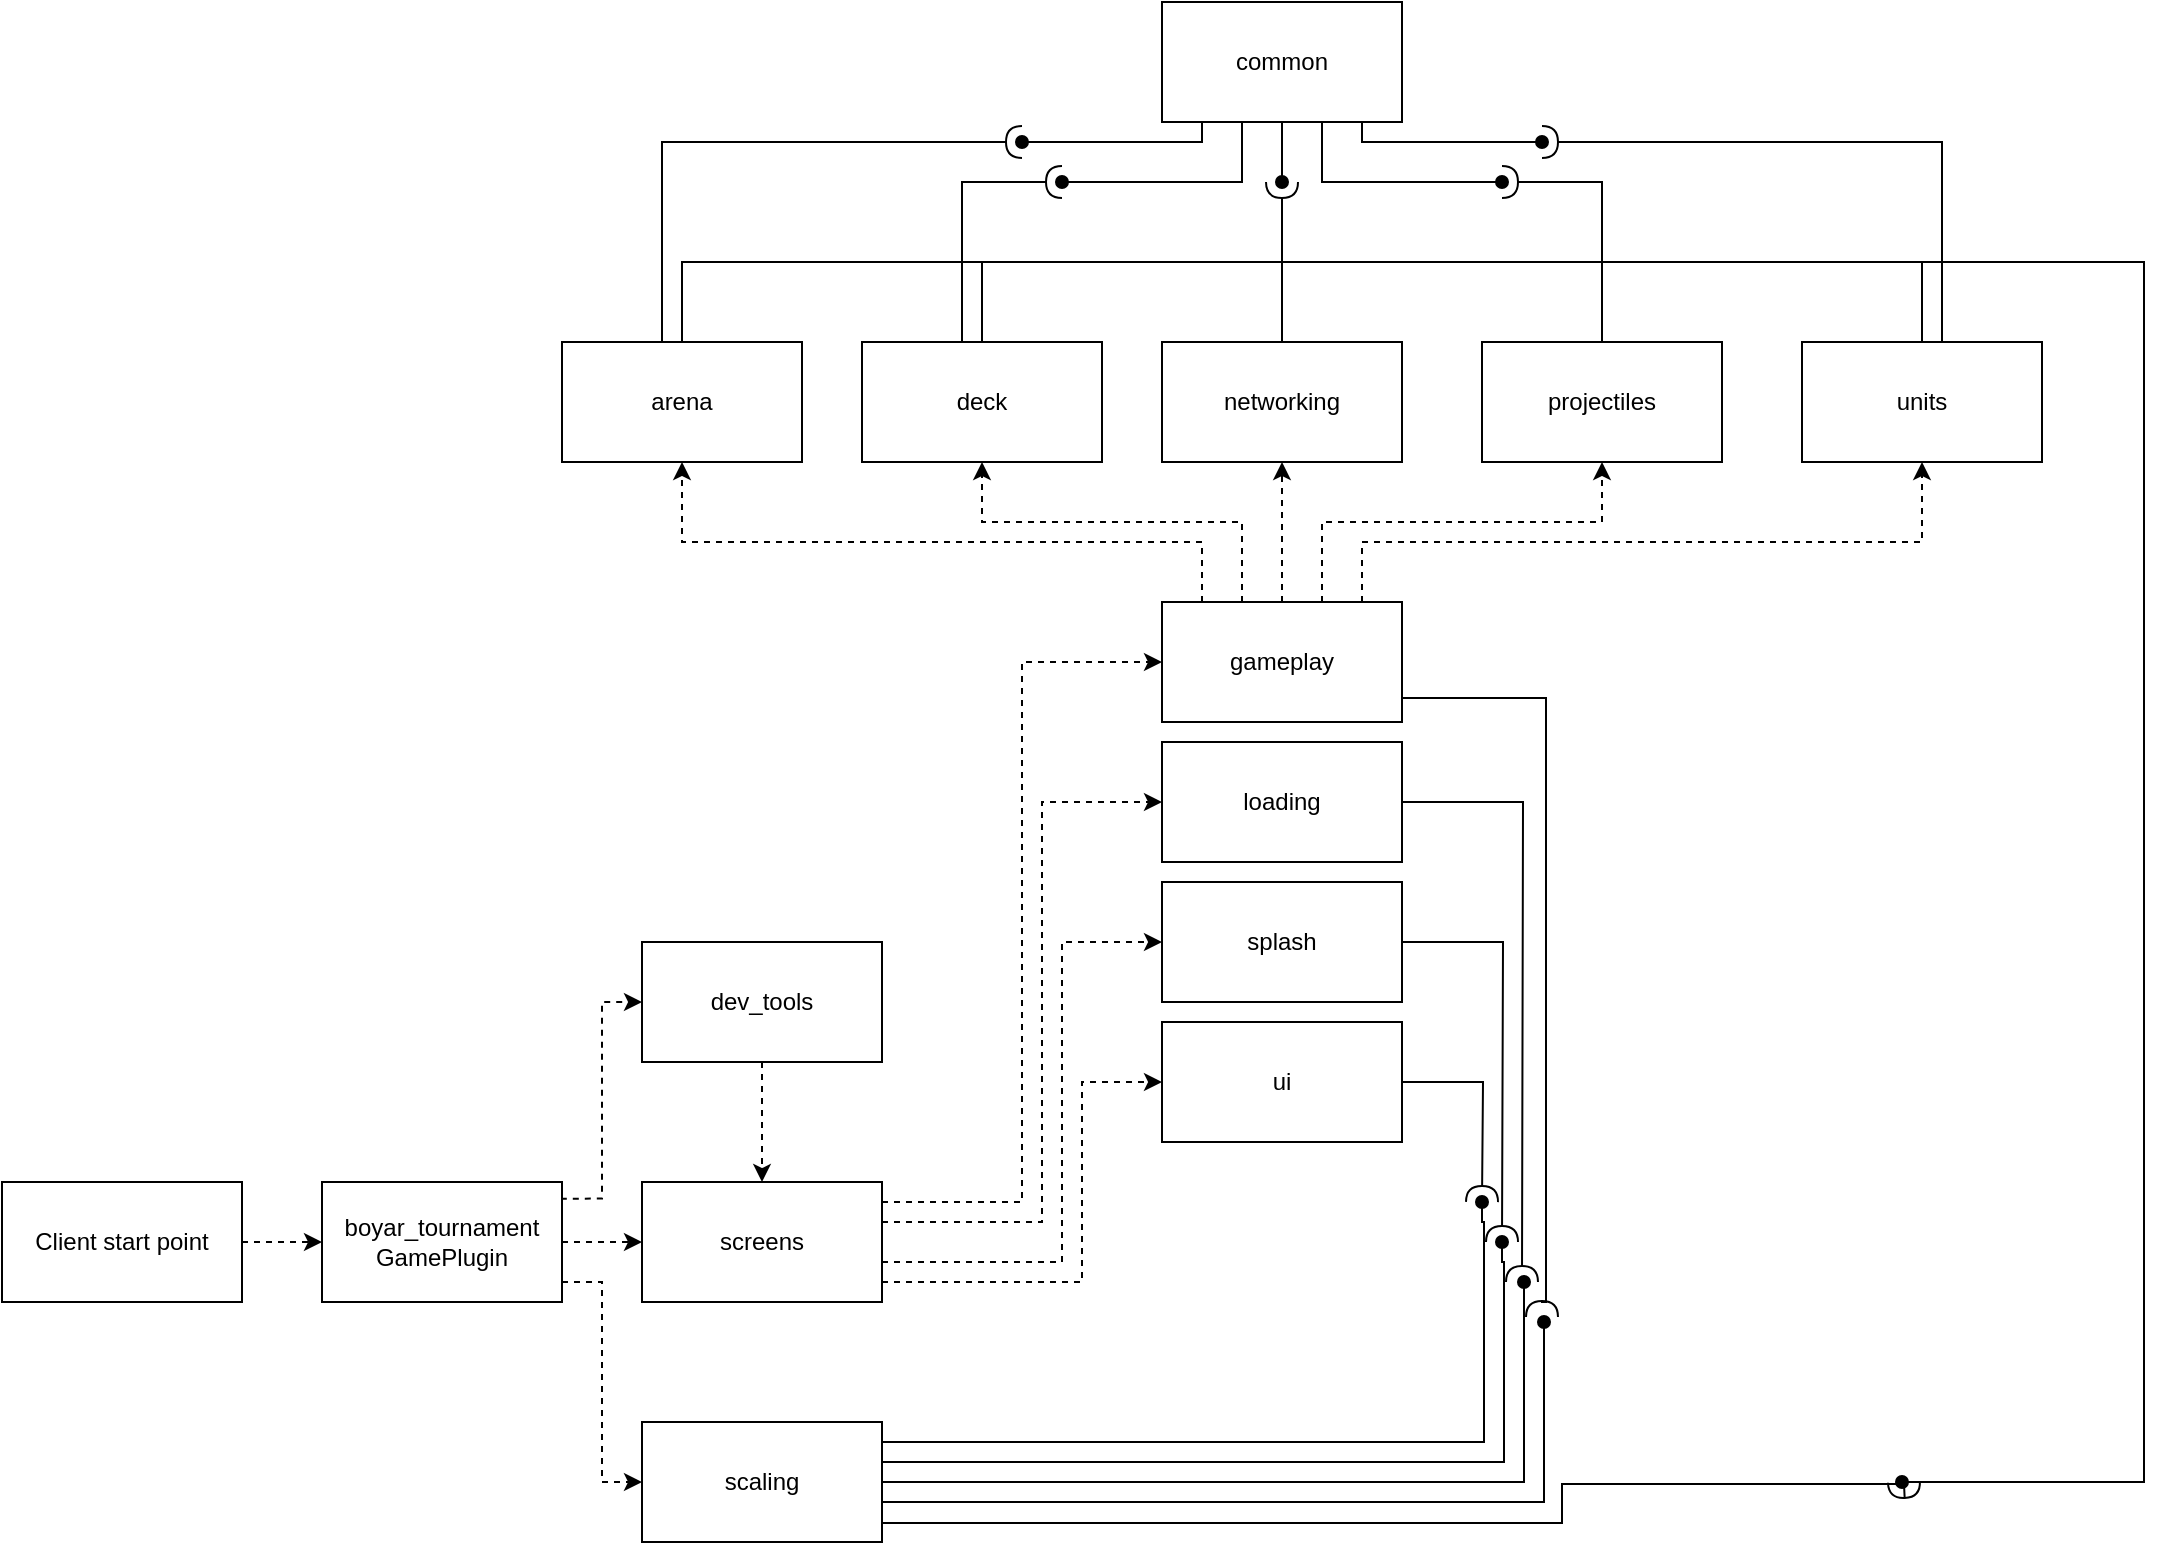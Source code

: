 <mxfile version="27.0.9">
  <diagram id="R2lEEEUBdFMjLlhIrx00" name="Page-1">
    <mxGraphModel dx="1557" dy="2120" grid="1" gridSize="10" guides="1" tooltips="1" connect="1" arrows="1" fold="1" page="1" pageScale="1" pageWidth="850" pageHeight="1100" math="0" shadow="0" extFonts="Permanent Marker^https://fonts.googleapis.com/css?family=Permanent+Marker">
      <root>
        <mxCell id="0" />
        <mxCell id="1" parent="0" />
        <mxCell id="AmNKrGTPd7dbBHEud9iP-1" style="edgeStyle=orthogonalEdgeStyle;rounded=0;orthogonalLoop=1;jettySize=auto;html=1;entryX=0;entryY=0.5;entryDx=0;entryDy=0;dashed=1;" edge="1" parent="1" source="pdQllcH1rhApNb9z0_T0-1" target="pdQllcH1rhApNb9z0_T0-2">
          <mxGeometry relative="1" as="geometry" />
        </mxCell>
        <mxCell id="pdQllcH1rhApNb9z0_T0-1" value="Client start point" style="rounded=0;whiteSpace=wrap;html=1;" parent="1" vertex="1">
          <mxGeometry x="30" y="130" width="120" height="60" as="geometry" />
        </mxCell>
        <mxCell id="AmNKrGTPd7dbBHEud9iP-14" style="edgeStyle=orthogonalEdgeStyle;rounded=0;orthogonalLoop=1;jettySize=auto;html=1;entryX=0;entryY=0.5;entryDx=0;entryDy=0;dashed=1;exitX=1;exitY=0.5;exitDx=0;exitDy=0;" edge="1" parent="1" source="pdQllcH1rhApNb9z0_T0-2" target="AmNKrGTPd7dbBHEud9iP-12">
          <mxGeometry relative="1" as="geometry">
            <Array as="points">
              <mxPoint x="340" y="160" />
              <mxPoint x="340" y="160" />
            </Array>
          </mxGeometry>
        </mxCell>
        <mxCell id="AmNKrGTPd7dbBHEud9iP-15" style="edgeStyle=orthogonalEdgeStyle;rounded=0;orthogonalLoop=1;jettySize=auto;html=1;dashed=1;entryX=0;entryY=0.5;entryDx=0;entryDy=0;" edge="1" parent="1" source="pdQllcH1rhApNb9z0_T0-2" target="AmNKrGTPd7dbBHEud9iP-5">
          <mxGeometry relative="1" as="geometry">
            <Array as="points">
              <mxPoint x="330" y="180" />
              <mxPoint x="330" y="280" />
            </Array>
          </mxGeometry>
        </mxCell>
        <mxCell id="AmNKrGTPd7dbBHEud9iP-17" style="edgeStyle=orthogonalEdgeStyle;rounded=0;orthogonalLoop=1;jettySize=auto;html=1;entryX=0;entryY=0.5;entryDx=0;entryDy=0;dashed=1;exitX=0.995;exitY=0.139;exitDx=0;exitDy=0;exitPerimeter=0;" edge="1" parent="1" source="pdQllcH1rhApNb9z0_T0-2" target="AmNKrGTPd7dbBHEud9iP-16">
          <mxGeometry relative="1" as="geometry" />
        </mxCell>
        <mxCell id="pdQllcH1rhApNb9z0_T0-2" value="&lt;div&gt;boyar_tournament&lt;/div&gt;GamePlugin" style="rounded=0;whiteSpace=wrap;html=1;" parent="1" vertex="1">
          <mxGeometry x="190" y="130" width="120" height="60" as="geometry" />
        </mxCell>
        <mxCell id="AmNKrGTPd7dbBHEud9iP-25" style="edgeStyle=orthogonalEdgeStyle;rounded=0;orthogonalLoop=1;jettySize=auto;html=1;endArrow=halfCircle;endFill=0;exitX=1;exitY=0.5;exitDx=0;exitDy=0;" edge="1" parent="1" source="AmNKrGTPd7dbBHEud9iP-3">
          <mxGeometry relative="1" as="geometry">
            <mxPoint x="780" y="160" as="targetPoint" />
            <mxPoint x="740" as="sourcePoint" />
          </mxGeometry>
        </mxCell>
        <mxCell id="AmNKrGTPd7dbBHEud9iP-31" style="edgeStyle=orthogonalEdgeStyle;rounded=0;orthogonalLoop=1;jettySize=auto;html=1;entryX=0.5;entryY=1;entryDx=0;entryDy=0;dashed=1;" edge="1" parent="1" source="pdQllcH1rhApNb9z0_T0-3" target="AmNKrGTPd7dbBHEud9iP-6">
          <mxGeometry relative="1" as="geometry">
            <Array as="points">
              <mxPoint x="630" y="-190" />
              <mxPoint x="370" y="-190" />
            </Array>
          </mxGeometry>
        </mxCell>
        <mxCell id="AmNKrGTPd7dbBHEud9iP-32" style="edgeStyle=orthogonalEdgeStyle;rounded=0;orthogonalLoop=1;jettySize=auto;html=1;entryX=0.5;entryY=1;entryDx=0;entryDy=0;dashed=1;" edge="1" parent="1" source="pdQllcH1rhApNb9z0_T0-3" target="AmNKrGTPd7dbBHEud9iP-7">
          <mxGeometry relative="1" as="geometry">
            <Array as="points">
              <mxPoint x="650" y="-200" />
              <mxPoint x="520" y="-200" />
            </Array>
          </mxGeometry>
        </mxCell>
        <mxCell id="AmNKrGTPd7dbBHEud9iP-33" style="edgeStyle=orthogonalEdgeStyle;rounded=0;orthogonalLoop=1;jettySize=auto;html=1;entryX=0.5;entryY=1;entryDx=0;entryDy=0;dashed=1;" edge="1" parent="1" source="pdQllcH1rhApNb9z0_T0-3" target="AmNKrGTPd7dbBHEud9iP-8">
          <mxGeometry relative="1" as="geometry" />
        </mxCell>
        <mxCell id="AmNKrGTPd7dbBHEud9iP-34" style="edgeStyle=orthogonalEdgeStyle;rounded=0;orthogonalLoop=1;jettySize=auto;html=1;entryX=0.5;entryY=1;entryDx=0;entryDy=0;dashed=1;" edge="1" parent="1" source="pdQllcH1rhApNb9z0_T0-3" target="AmNKrGTPd7dbBHEud9iP-9">
          <mxGeometry relative="1" as="geometry">
            <Array as="points">
              <mxPoint x="690" y="-200" />
              <mxPoint x="830" y="-200" />
            </Array>
          </mxGeometry>
        </mxCell>
        <mxCell id="AmNKrGTPd7dbBHEud9iP-35" style="edgeStyle=orthogonalEdgeStyle;rounded=0;orthogonalLoop=1;jettySize=auto;html=1;entryX=0.5;entryY=1;entryDx=0;entryDy=0;dashed=1;" edge="1" parent="1" source="pdQllcH1rhApNb9z0_T0-3" target="AmNKrGTPd7dbBHEud9iP-10">
          <mxGeometry relative="1" as="geometry">
            <Array as="points">
              <mxPoint x="710" y="-190" />
              <mxPoint x="990" y="-190" />
            </Array>
          </mxGeometry>
        </mxCell>
        <mxCell id="pdQllcH1rhApNb9z0_T0-3" value="gameplay" style="rounded=0;whiteSpace=wrap;html=1;" parent="1" vertex="1">
          <mxGeometry x="610" y="-160" width="120" height="60" as="geometry" />
        </mxCell>
        <mxCell id="AmNKrGTPd7dbBHEud9iP-24" style="edgeStyle=orthogonalEdgeStyle;rounded=0;orthogonalLoop=1;jettySize=auto;html=1;endArrow=halfCircle;endFill=0;" edge="1" parent="1" source="AmNKrGTPd7dbBHEud9iP-2">
          <mxGeometry relative="1" as="geometry">
            <mxPoint x="790" y="180" as="targetPoint" />
          </mxGeometry>
        </mxCell>
        <mxCell id="AmNKrGTPd7dbBHEud9iP-2" value="loading" style="rounded=0;whiteSpace=wrap;html=1;" vertex="1" parent="1">
          <mxGeometry x="610" y="-90" width="120" height="60" as="geometry" />
        </mxCell>
        <mxCell id="AmNKrGTPd7dbBHEud9iP-23" style="edgeStyle=orthogonalEdgeStyle;rounded=0;orthogonalLoop=1;jettySize=auto;html=1;endArrow=halfCircle;endFill=0;exitX=1;exitY=0.75;exitDx=0;exitDy=0;" edge="1" parent="1">
          <mxGeometry relative="1" as="geometry">
            <mxPoint x="800" y="197.5" as="targetPoint" />
            <mxPoint x="730" y="-117.5" as="sourcePoint" />
            <Array as="points">
              <mxPoint x="730" y="-112" />
              <mxPoint x="802" y="-112" />
              <mxPoint x="802" y="190" />
              <mxPoint x="800" y="190" />
            </Array>
          </mxGeometry>
        </mxCell>
        <mxCell id="AmNKrGTPd7dbBHEud9iP-3" value="splash" style="rounded=0;whiteSpace=wrap;html=1;" vertex="1" parent="1">
          <mxGeometry x="610" y="-20" width="120" height="60" as="geometry" />
        </mxCell>
        <mxCell id="AmNKrGTPd7dbBHEud9iP-26" style="edgeStyle=orthogonalEdgeStyle;rounded=0;orthogonalLoop=1;jettySize=auto;html=1;endArrow=halfCircle;endFill=0;" edge="1" parent="1" source="AmNKrGTPd7dbBHEud9iP-4">
          <mxGeometry relative="1" as="geometry">
            <mxPoint x="770" y="140" as="targetPoint" />
          </mxGeometry>
        </mxCell>
        <mxCell id="AmNKrGTPd7dbBHEud9iP-4" value="ui" style="rounded=0;whiteSpace=wrap;html=1;" vertex="1" parent="1">
          <mxGeometry x="610" y="50" width="120" height="60" as="geometry" />
        </mxCell>
        <mxCell id="AmNKrGTPd7dbBHEud9iP-27" style="edgeStyle=orthogonalEdgeStyle;rounded=0;orthogonalLoop=1;jettySize=auto;html=1;exitX=1;exitY=0.75;exitDx=0;exitDy=0;endArrow=oval;endFill=1;" edge="1" parent="1" source="AmNKrGTPd7dbBHEud9iP-5">
          <mxGeometry relative="1" as="geometry">
            <mxPoint x="801" y="200" as="targetPoint" />
            <Array as="points">
              <mxPoint x="470" y="290" />
              <mxPoint x="801" y="290" />
            </Array>
          </mxGeometry>
        </mxCell>
        <mxCell id="AmNKrGTPd7dbBHEud9iP-28" style="edgeStyle=orthogonalEdgeStyle;rounded=0;orthogonalLoop=1;jettySize=auto;html=1;endArrow=oval;endFill=1;" edge="1" parent="1" source="AmNKrGTPd7dbBHEud9iP-5">
          <mxGeometry relative="1" as="geometry">
            <mxPoint x="791" y="180" as="targetPoint" />
            <Array as="points">
              <mxPoint x="791" y="280" />
            </Array>
          </mxGeometry>
        </mxCell>
        <mxCell id="AmNKrGTPd7dbBHEud9iP-29" style="edgeStyle=orthogonalEdgeStyle;rounded=0;orthogonalLoop=1;jettySize=auto;html=1;endArrow=oval;endFill=1;" edge="1" parent="1" source="AmNKrGTPd7dbBHEud9iP-5">
          <mxGeometry relative="1" as="geometry">
            <mxPoint x="780" y="160" as="targetPoint" />
            <Array as="points">
              <mxPoint x="781" y="270" />
              <mxPoint x="781" y="170" />
              <mxPoint x="780" y="170" />
            </Array>
          </mxGeometry>
        </mxCell>
        <mxCell id="AmNKrGTPd7dbBHEud9iP-30" style="edgeStyle=orthogonalEdgeStyle;rounded=0;orthogonalLoop=1;jettySize=auto;html=1;endArrow=oval;endFill=1;" edge="1" parent="1" source="AmNKrGTPd7dbBHEud9iP-5">
          <mxGeometry relative="1" as="geometry">
            <mxPoint x="770" y="140" as="targetPoint" />
            <Array as="points">
              <mxPoint x="771" y="260" />
              <mxPoint x="771" y="150" />
              <mxPoint x="770" y="150" />
            </Array>
          </mxGeometry>
        </mxCell>
        <mxCell id="AmNKrGTPd7dbBHEud9iP-45" style="edgeStyle=orthogonalEdgeStyle;rounded=0;orthogonalLoop=1;jettySize=auto;html=1;exitX=0.985;exitY=0.841;exitDx=0;exitDy=0;exitPerimeter=0;endArrow=halfCircle;endFill=0;" edge="1" parent="1" source="AmNKrGTPd7dbBHEud9iP-5">
          <mxGeometry relative="1" as="geometry">
            <mxPoint x="980.952" y="280" as="targetPoint" />
            <Array as="points">
              <mxPoint x="810" y="301" />
              <mxPoint x="810" y="281" />
              <mxPoint x="981" y="281" />
            </Array>
          </mxGeometry>
        </mxCell>
        <mxCell id="AmNKrGTPd7dbBHEud9iP-5" value="scaling" style="rounded=0;whiteSpace=wrap;html=1;" vertex="1" parent="1">
          <mxGeometry x="350" y="250" width="120" height="60" as="geometry" />
        </mxCell>
        <mxCell id="AmNKrGTPd7dbBHEud9iP-39" style="edgeStyle=orthogonalEdgeStyle;rounded=0;orthogonalLoop=1;jettySize=auto;html=1;endArrow=oval;endFill=1;" edge="1" parent="1" source="AmNKrGTPd7dbBHEud9iP-6">
          <mxGeometry relative="1" as="geometry">
            <mxPoint x="980" y="280" as="targetPoint" />
            <Array as="points">
              <mxPoint x="370" y="-330" />
              <mxPoint x="1101" y="-330" />
              <mxPoint x="1101" y="280" />
            </Array>
          </mxGeometry>
        </mxCell>
        <mxCell id="AmNKrGTPd7dbBHEud9iP-48" style="edgeStyle=orthogonalEdgeStyle;rounded=0;orthogonalLoop=1;jettySize=auto;html=1;endArrow=halfCircle;endFill=0;" edge="1" parent="1" source="AmNKrGTPd7dbBHEud9iP-6">
          <mxGeometry relative="1" as="geometry">
            <mxPoint x="540" y="-390" as="targetPoint" />
            <Array as="points">
              <mxPoint x="360" y="-390" />
              <mxPoint x="530" y="-390" />
            </Array>
          </mxGeometry>
        </mxCell>
        <mxCell id="AmNKrGTPd7dbBHEud9iP-6" value="arena" style="rounded=0;whiteSpace=wrap;html=1;" vertex="1" parent="1">
          <mxGeometry x="310" y="-290" width="120" height="60" as="geometry" />
        </mxCell>
        <mxCell id="AmNKrGTPd7dbBHEud9iP-40" style="edgeStyle=orthogonalEdgeStyle;rounded=0;orthogonalLoop=1;jettySize=auto;html=1;endArrow=none;startFill=0;" edge="1" parent="1" source="AmNKrGTPd7dbBHEud9iP-7">
          <mxGeometry relative="1" as="geometry">
            <mxPoint x="520" y="-330" as="targetPoint" />
          </mxGeometry>
        </mxCell>
        <mxCell id="AmNKrGTPd7dbBHEud9iP-50" style="edgeStyle=orthogonalEdgeStyle;rounded=0;orthogonalLoop=1;jettySize=auto;html=1;endArrow=halfCircle;endFill=0;" edge="1" parent="1" source="AmNKrGTPd7dbBHEud9iP-7">
          <mxGeometry relative="1" as="geometry">
            <mxPoint x="560" y="-370" as="targetPoint" />
            <Array as="points">
              <mxPoint x="510" y="-370" />
            </Array>
          </mxGeometry>
        </mxCell>
        <mxCell id="AmNKrGTPd7dbBHEud9iP-7" value="deck" style="rounded=0;whiteSpace=wrap;html=1;" vertex="1" parent="1">
          <mxGeometry x="460" y="-290" width="120" height="60" as="geometry" />
        </mxCell>
        <mxCell id="AmNKrGTPd7dbBHEud9iP-41" style="edgeStyle=orthogonalEdgeStyle;rounded=0;orthogonalLoop=1;jettySize=auto;html=1;endArrow=none;startFill=0;" edge="1" parent="1" source="AmNKrGTPd7dbBHEud9iP-8">
          <mxGeometry relative="1" as="geometry">
            <mxPoint x="670" y="-330" as="targetPoint" />
          </mxGeometry>
        </mxCell>
        <mxCell id="AmNKrGTPd7dbBHEud9iP-52" style="edgeStyle=orthogonalEdgeStyle;rounded=0;orthogonalLoop=1;jettySize=auto;html=1;endArrow=halfCircle;endFill=0;" edge="1" parent="1" source="AmNKrGTPd7dbBHEud9iP-8">
          <mxGeometry relative="1" as="geometry">
            <mxPoint x="670" y="-370" as="targetPoint" />
          </mxGeometry>
        </mxCell>
        <mxCell id="AmNKrGTPd7dbBHEud9iP-8" value="networking" style="rounded=0;whiteSpace=wrap;html=1;" vertex="1" parent="1">
          <mxGeometry x="610" y="-290" width="120" height="60" as="geometry" />
        </mxCell>
        <mxCell id="AmNKrGTPd7dbBHEud9iP-42" style="edgeStyle=orthogonalEdgeStyle;rounded=0;orthogonalLoop=1;jettySize=auto;html=1;endArrow=none;startFill=0;" edge="1" parent="1" source="AmNKrGTPd7dbBHEud9iP-9">
          <mxGeometry relative="1" as="geometry">
            <mxPoint x="830" y="-330" as="targetPoint" />
          </mxGeometry>
        </mxCell>
        <mxCell id="AmNKrGTPd7dbBHEud9iP-54" style="edgeStyle=orthogonalEdgeStyle;rounded=0;orthogonalLoop=1;jettySize=auto;html=1;endArrow=halfCircle;endFill=0;" edge="1" parent="1" source="AmNKrGTPd7dbBHEud9iP-9">
          <mxGeometry relative="1" as="geometry">
            <mxPoint x="780" y="-370" as="targetPoint" />
            <Array as="points">
              <mxPoint x="830" y="-370" />
            </Array>
          </mxGeometry>
        </mxCell>
        <mxCell id="AmNKrGTPd7dbBHEud9iP-9" value="projectiles" style="rounded=0;whiteSpace=wrap;html=1;" vertex="1" parent="1">
          <mxGeometry x="770" y="-290" width="120" height="60" as="geometry" />
        </mxCell>
        <mxCell id="AmNKrGTPd7dbBHEud9iP-43" style="edgeStyle=orthogonalEdgeStyle;rounded=0;orthogonalLoop=1;jettySize=auto;html=1;endArrow=none;startFill=0;" edge="1" parent="1" source="AmNKrGTPd7dbBHEud9iP-10">
          <mxGeometry relative="1" as="geometry">
            <mxPoint x="990" y="-330" as="targetPoint" />
          </mxGeometry>
        </mxCell>
        <mxCell id="AmNKrGTPd7dbBHEud9iP-56" style="edgeStyle=orthogonalEdgeStyle;rounded=0;orthogonalLoop=1;jettySize=auto;html=1;endArrow=halfCircle;endFill=0;" edge="1" parent="1" source="AmNKrGTPd7dbBHEud9iP-10">
          <mxGeometry relative="1" as="geometry">
            <mxPoint x="800" y="-390" as="targetPoint" />
            <Array as="points">
              <mxPoint x="1000" y="-390" />
              <mxPoint x="800" y="-390" />
            </Array>
          </mxGeometry>
        </mxCell>
        <mxCell id="AmNKrGTPd7dbBHEud9iP-10" value="units" style="rounded=0;whiteSpace=wrap;html=1;" vertex="1" parent="1">
          <mxGeometry x="930" y="-290" width="120" height="60" as="geometry" />
        </mxCell>
        <mxCell id="AmNKrGTPd7dbBHEud9iP-49" style="edgeStyle=orthogonalEdgeStyle;rounded=0;orthogonalLoop=1;jettySize=auto;html=1;endArrow=oval;endFill=1;" edge="1" parent="1" source="AmNKrGTPd7dbBHEud9iP-11">
          <mxGeometry relative="1" as="geometry">
            <mxPoint x="540" y="-390" as="targetPoint" />
            <Array as="points">
              <mxPoint x="630" y="-390" />
            </Array>
          </mxGeometry>
        </mxCell>
        <mxCell id="AmNKrGTPd7dbBHEud9iP-51" style="edgeStyle=orthogonalEdgeStyle;rounded=0;orthogonalLoop=1;jettySize=auto;html=1;endArrow=oval;endFill=1;" edge="1" parent="1" source="AmNKrGTPd7dbBHEud9iP-11">
          <mxGeometry relative="1" as="geometry">
            <mxPoint x="560" y="-370" as="targetPoint" />
            <Array as="points">
              <mxPoint x="650" y="-370" />
            </Array>
          </mxGeometry>
        </mxCell>
        <mxCell id="AmNKrGTPd7dbBHEud9iP-53" style="edgeStyle=orthogonalEdgeStyle;rounded=0;orthogonalLoop=1;jettySize=auto;html=1;endArrow=oval;endFill=1;" edge="1" parent="1" source="AmNKrGTPd7dbBHEud9iP-11">
          <mxGeometry relative="1" as="geometry">
            <mxPoint x="670" y="-370" as="targetPoint" />
          </mxGeometry>
        </mxCell>
        <mxCell id="AmNKrGTPd7dbBHEud9iP-55" style="edgeStyle=orthogonalEdgeStyle;rounded=0;orthogonalLoop=1;jettySize=auto;html=1;endArrow=oval;endFill=1;" edge="1" parent="1" source="AmNKrGTPd7dbBHEud9iP-11">
          <mxGeometry relative="1" as="geometry">
            <mxPoint x="780" y="-370" as="targetPoint" />
            <Array as="points">
              <mxPoint x="690" y="-370" />
            </Array>
          </mxGeometry>
        </mxCell>
        <mxCell id="AmNKrGTPd7dbBHEud9iP-57" style="edgeStyle=orthogonalEdgeStyle;rounded=0;orthogonalLoop=1;jettySize=auto;html=1;endArrow=oval;endFill=1;" edge="1" parent="1" source="AmNKrGTPd7dbBHEud9iP-11">
          <mxGeometry relative="1" as="geometry">
            <mxPoint x="800" y="-390" as="targetPoint" />
            <Array as="points">
              <mxPoint x="710" y="-390" />
            </Array>
          </mxGeometry>
        </mxCell>
        <mxCell id="AmNKrGTPd7dbBHEud9iP-11" value="common" style="rounded=0;whiteSpace=wrap;html=1;" vertex="1" parent="1">
          <mxGeometry x="610" y="-460" width="120" height="60" as="geometry" />
        </mxCell>
        <mxCell id="AmNKrGTPd7dbBHEud9iP-19" style="edgeStyle=orthogonalEdgeStyle;rounded=0;orthogonalLoop=1;jettySize=auto;html=1;dashed=1;entryX=0;entryY=0.5;entryDx=0;entryDy=0;" edge="1" parent="1" source="AmNKrGTPd7dbBHEud9iP-12" target="pdQllcH1rhApNb9z0_T0-3">
          <mxGeometry relative="1" as="geometry">
            <mxPoint x="600" y="-140" as="targetPoint" />
            <Array as="points">
              <mxPoint x="540" y="140" />
              <mxPoint x="540" y="-130" />
            </Array>
          </mxGeometry>
        </mxCell>
        <mxCell id="AmNKrGTPd7dbBHEud9iP-20" style="edgeStyle=orthogonalEdgeStyle;rounded=0;orthogonalLoop=1;jettySize=auto;html=1;entryX=0;entryY=0.5;entryDx=0;entryDy=0;dashed=1;" edge="1" parent="1" source="AmNKrGTPd7dbBHEud9iP-12" target="AmNKrGTPd7dbBHEud9iP-2">
          <mxGeometry relative="1" as="geometry">
            <Array as="points">
              <mxPoint x="550" y="150" />
              <mxPoint x="550" y="-60" />
            </Array>
          </mxGeometry>
        </mxCell>
        <mxCell id="AmNKrGTPd7dbBHEud9iP-21" style="edgeStyle=orthogonalEdgeStyle;rounded=0;orthogonalLoop=1;jettySize=auto;html=1;dashed=1;entryX=0;entryY=0.5;entryDx=0;entryDy=0;" edge="1" parent="1" source="AmNKrGTPd7dbBHEud9iP-12" target="AmNKrGTPd7dbBHEud9iP-3">
          <mxGeometry relative="1" as="geometry">
            <mxPoint x="600" as="targetPoint" />
            <Array as="points">
              <mxPoint x="560" y="170" />
              <mxPoint x="560" y="10" />
            </Array>
          </mxGeometry>
        </mxCell>
        <mxCell id="AmNKrGTPd7dbBHEud9iP-22" style="edgeStyle=orthogonalEdgeStyle;rounded=0;orthogonalLoop=1;jettySize=auto;html=1;entryX=0;entryY=0.5;entryDx=0;entryDy=0;dashed=1;" edge="1" parent="1" source="AmNKrGTPd7dbBHEud9iP-12" target="AmNKrGTPd7dbBHEud9iP-4">
          <mxGeometry relative="1" as="geometry">
            <Array as="points">
              <mxPoint x="570" y="180" />
              <mxPoint x="570" y="80" />
            </Array>
          </mxGeometry>
        </mxCell>
        <mxCell id="AmNKrGTPd7dbBHEud9iP-12" value="screens" style="rounded=0;whiteSpace=wrap;html=1;" vertex="1" parent="1">
          <mxGeometry x="350" y="130" width="120" height="60" as="geometry" />
        </mxCell>
        <mxCell id="AmNKrGTPd7dbBHEud9iP-18" style="edgeStyle=orthogonalEdgeStyle;rounded=0;orthogonalLoop=1;jettySize=auto;html=1;entryX=0.5;entryY=0;entryDx=0;entryDy=0;dashed=1;" edge="1" parent="1" source="AmNKrGTPd7dbBHEud9iP-16" target="AmNKrGTPd7dbBHEud9iP-12">
          <mxGeometry relative="1" as="geometry" />
        </mxCell>
        <mxCell id="AmNKrGTPd7dbBHEud9iP-16" value="dev_tools" style="rounded=0;whiteSpace=wrap;html=1;" vertex="1" parent="1">
          <mxGeometry x="350" y="10" width="120" height="60" as="geometry" />
        </mxCell>
      </root>
    </mxGraphModel>
  </diagram>
</mxfile>
